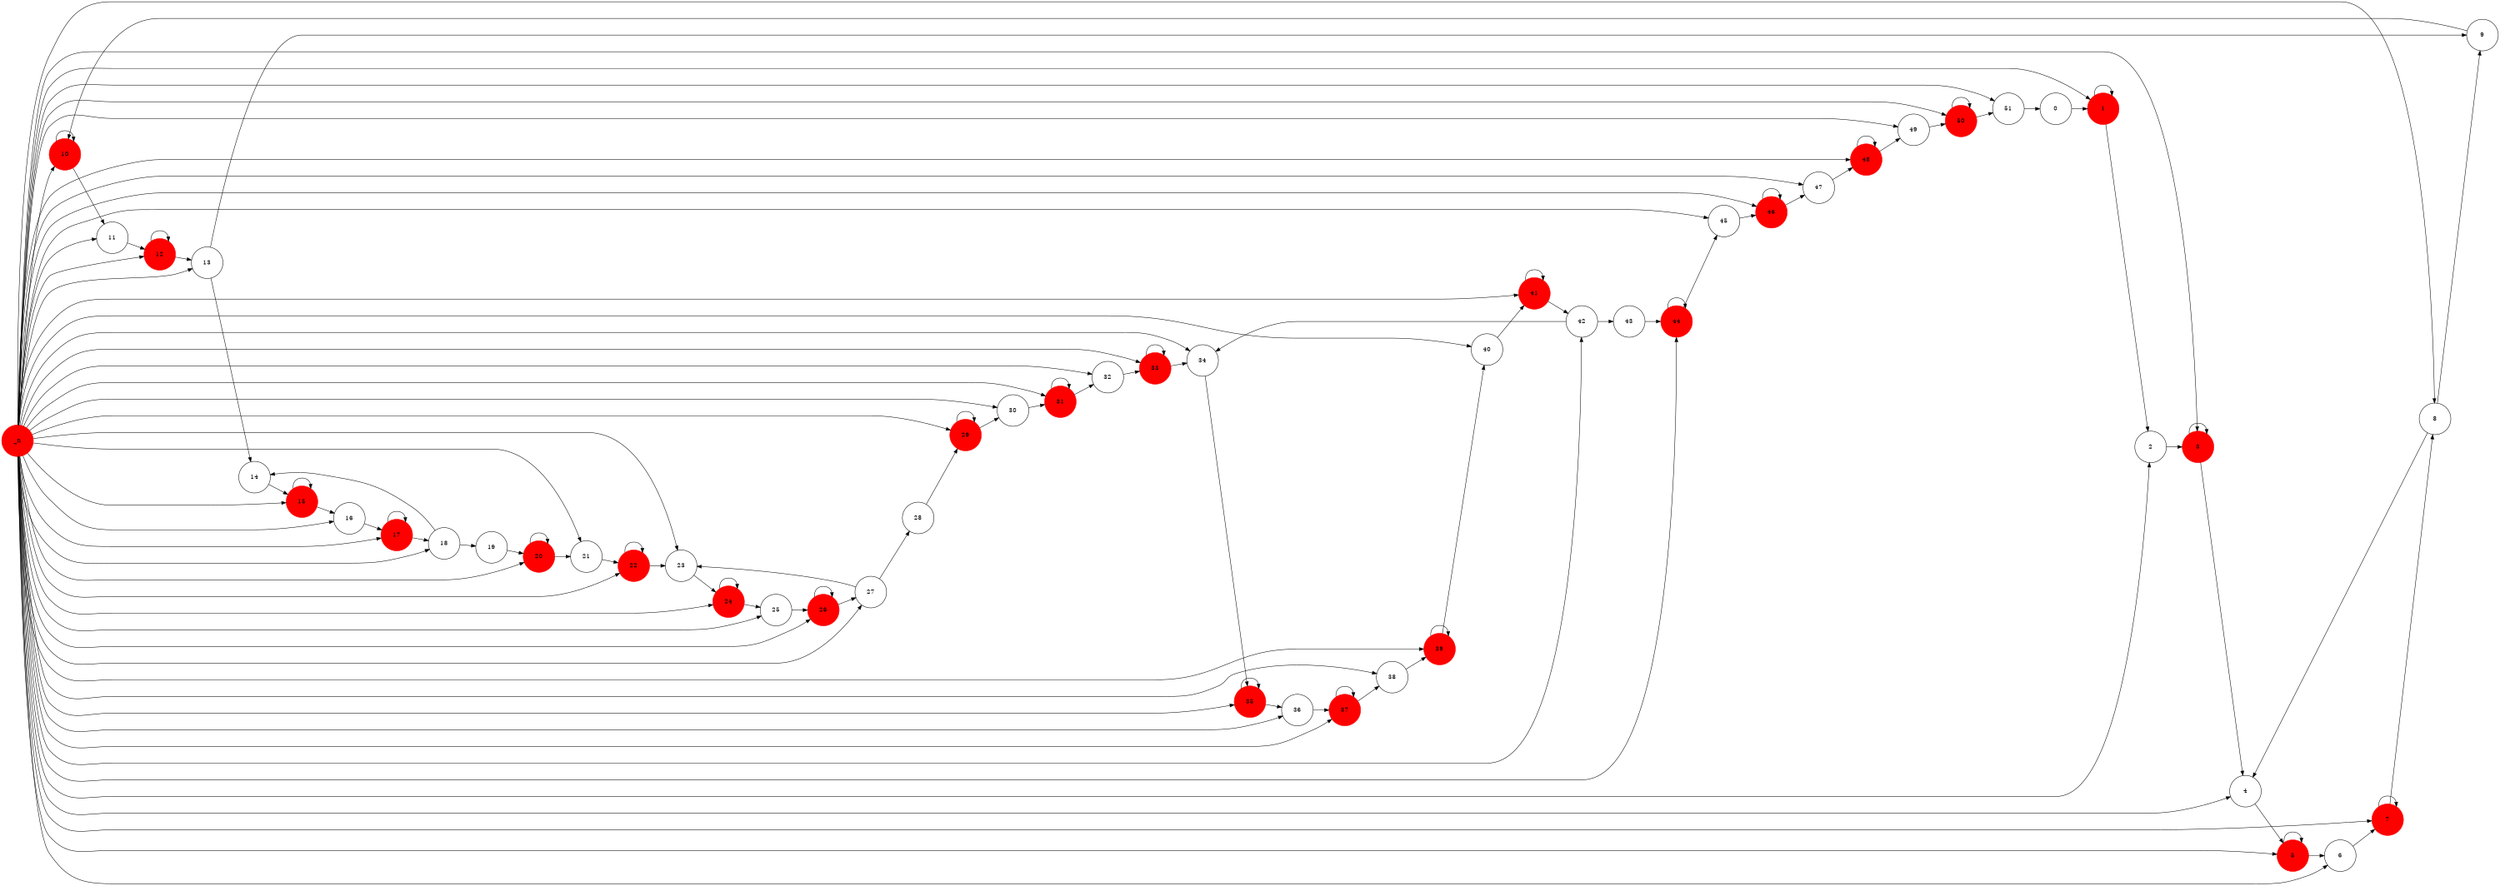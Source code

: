 #Total states is 0, including 0 states and 0 newstates
#Total transisions is 0, including 0 transistions and 0 new transitions
digraph finite_state_machine {
	rankdir=LR;
	size="20,20";
	resolution="300";
	overlap=false;

	node [shape = circle, fixedsize=true, width = 1, color = red, style = filled];
	10_n;
 	12_n;
 	15_n;
 	17_n;
 	1_n;
 	20_n;
 	22_n;
 	24_n;
 	26_n;
 	29_n;
 	31_n;
 	33_n;
 	35_n;
 	37_n;
 	39_n;
 	3_n;
 	41_n;
 	44_n;
 	46_n;
 	48_n;
 	50_n;
 	5_n;
 	7_n;
 
	node [shape = circle, color = black, style = unfilled];
	0;
 	1;
 	10;
 	11;
 	12;
 	13;
 	14;
 	15;
 	16;
 	17;
 	18;
 	19;
 	2;
 	20;
 	21;
 	22;
 	23;
 	24;
 	25;
 	26;
 	27;
 	28;
 	29;
 	3;
 	30;
 	31;
 	32;
 	33;
 	34;
 	35;
 	36;
 	37;
 	38;
 	39;
 	4;
 	40;
 	41;
 	42;
 	43;
 	44;
 	45;
 	46;
 	47;
 	48;
 	49;
 	5;
 	50;
 	51;
 	6;
 	7;
 	8;
 	9;
 	0 -> 1;
	1 -> 1_n;
	1 -> 2;
	10 -> 10_n;
	10 -> 11;
	10_n -> 10;
	10_n -> 11;
	11 -> 12;
	12 -> 12_n;
	12 -> 13;
	12_n -> 12;
	12_n -> 13;
	13 -> 14;
	13 -> 9;
	14 -> 15;
	15 -> 15_n;
	15 -> 16;
	15_n -> 15;
	15_n -> 16;
	16 -> 17;
	17 -> 17_n;
	17 -> 18;
	17_n -> 17;
	17_n -> 18;
	18 -> 14;
	18 -> 19;
	19 -> 20;
	1_n -> 1;
	1_n -> 2;
	2 -> 3;
	20 -> 20_n;
	20 -> 21;
	20_n -> 20;
	20_n -> 21;
	21 -> 22;
	22 -> 22_n;
	22 -> 23;
	22_n -> 22;
	22_n -> 23;
	23 -> 24;
	24 -> 24_n;
	24 -> 25;
	24_n -> 24;
	24_n -> 25;
	25 -> 26;
	26 -> 26_n;
	26 -> 27;
	26_n -> 26;
	26_n -> 27;
	27 -> 23;
	27 -> 28;
	28 -> 29;
	29 -> 29_n;
	29 -> 30;
	29_n -> 29;
	29_n -> 30;
	3 -> 3_n;
	3 -> 4;
	30 -> 31;
	31 -> 31_n;
	31 -> 32;
	31_n -> 31;
	31_n -> 32;
	32 -> 33;
	33 -> 33_n;
	33 -> 34;
	33_n -> 33;
	33_n -> 34;
	34 -> 35;
	35 -> 35_n;
	35 -> 36;
	35_n -> 35;
	35_n -> 36;
	36 -> 37;
	37 -> 37_n;
	37 -> 38;
	37_n -> 37;
	37_n -> 38;
	38 -> 39;
	39 -> 39_n;
	39 -> 40;
	39_n -> 39;
	39_n -> 40;
	3_n -> 3;
	3_n -> 4;
	4 -> 5;
	40 -> 41;
	41 -> 41_n;
	41 -> 42;
	41_n -> 41;
	41_n -> 42;
	42 -> 34;
	42 -> 43;
	43 -> 44;
	44 -> 44_n;
	44 -> 45;
	44_n -> 44;
	44_n -> 45;
	45 -> 46;
	46 -> 46_n;
	46 -> 47;
	46_n -> 46;
	46_n -> 47;
	47 -> 48;
	48 -> 48_n;
	48 -> 49;
	48_n -> 48;
	48_n -> 49;
	49 -> 50;
	5 -> 5_n;
	5 -> 6;
	50 -> 50_n;
	50 -> 51;
	50_n -> 50;
	50_n -> 51;
	51 -> 0;
	5_n -> 5;
	5_n -> 6;
	6 -> 7;
	7 -> 7_n;
	7 -> 8;
	7_n -> 7;
	7_n -> 8;
	8 -> 4;
	8 -> 9;
	9 -> 10;
}

